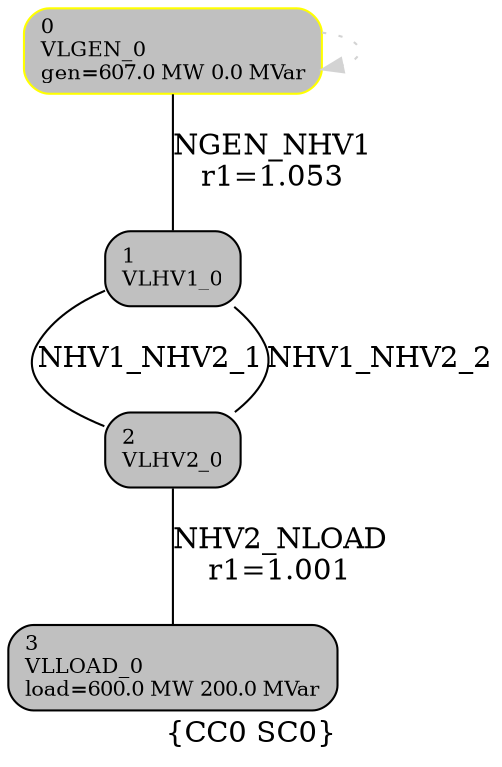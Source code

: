 digraph G {
	node [shape=box];
	compound=true;
	label="\{CC0 SC0\}";
	n0 [label="0\lVLGEN_0\lgen=607.0 MW 0.0 MVar",shape="box",style="filled,rounded",fontsize="10",color="yellow",fillcolor="grey"];
	n1 [label="1\lVLHV1_0",shape="box",style="filled,rounded",fontsize="10",color="",fillcolor="grey"];
	n2 [label="2\lVLHV2_0",shape="box",style="filled,rounded",fontsize="10",color="",fillcolor="grey"];
	n3 [label="3\lVLLOAD_0\lload=600.0 MW 200.0 MVar",shape="box",style="filled,rounded",fontsize="10",color="",fillcolor="grey"];
	n0 -> n0 [color="lightgray",style="dotted"];
	n0 -> n1 [label="NGEN_NHV1\lr1=1.053",color="black",style="",dir="none"];
	n1 -> n2 [label="NHV1_NHV2_1",color="black",style="",dir="none"];
	n1 -> n2 [label="NHV1_NHV2_2",color="black",style="",dir="none"];
	n2 -> n3 [label="NHV2_NLOAD\lr1=1.001",color="black",style="",dir="none"];
}
